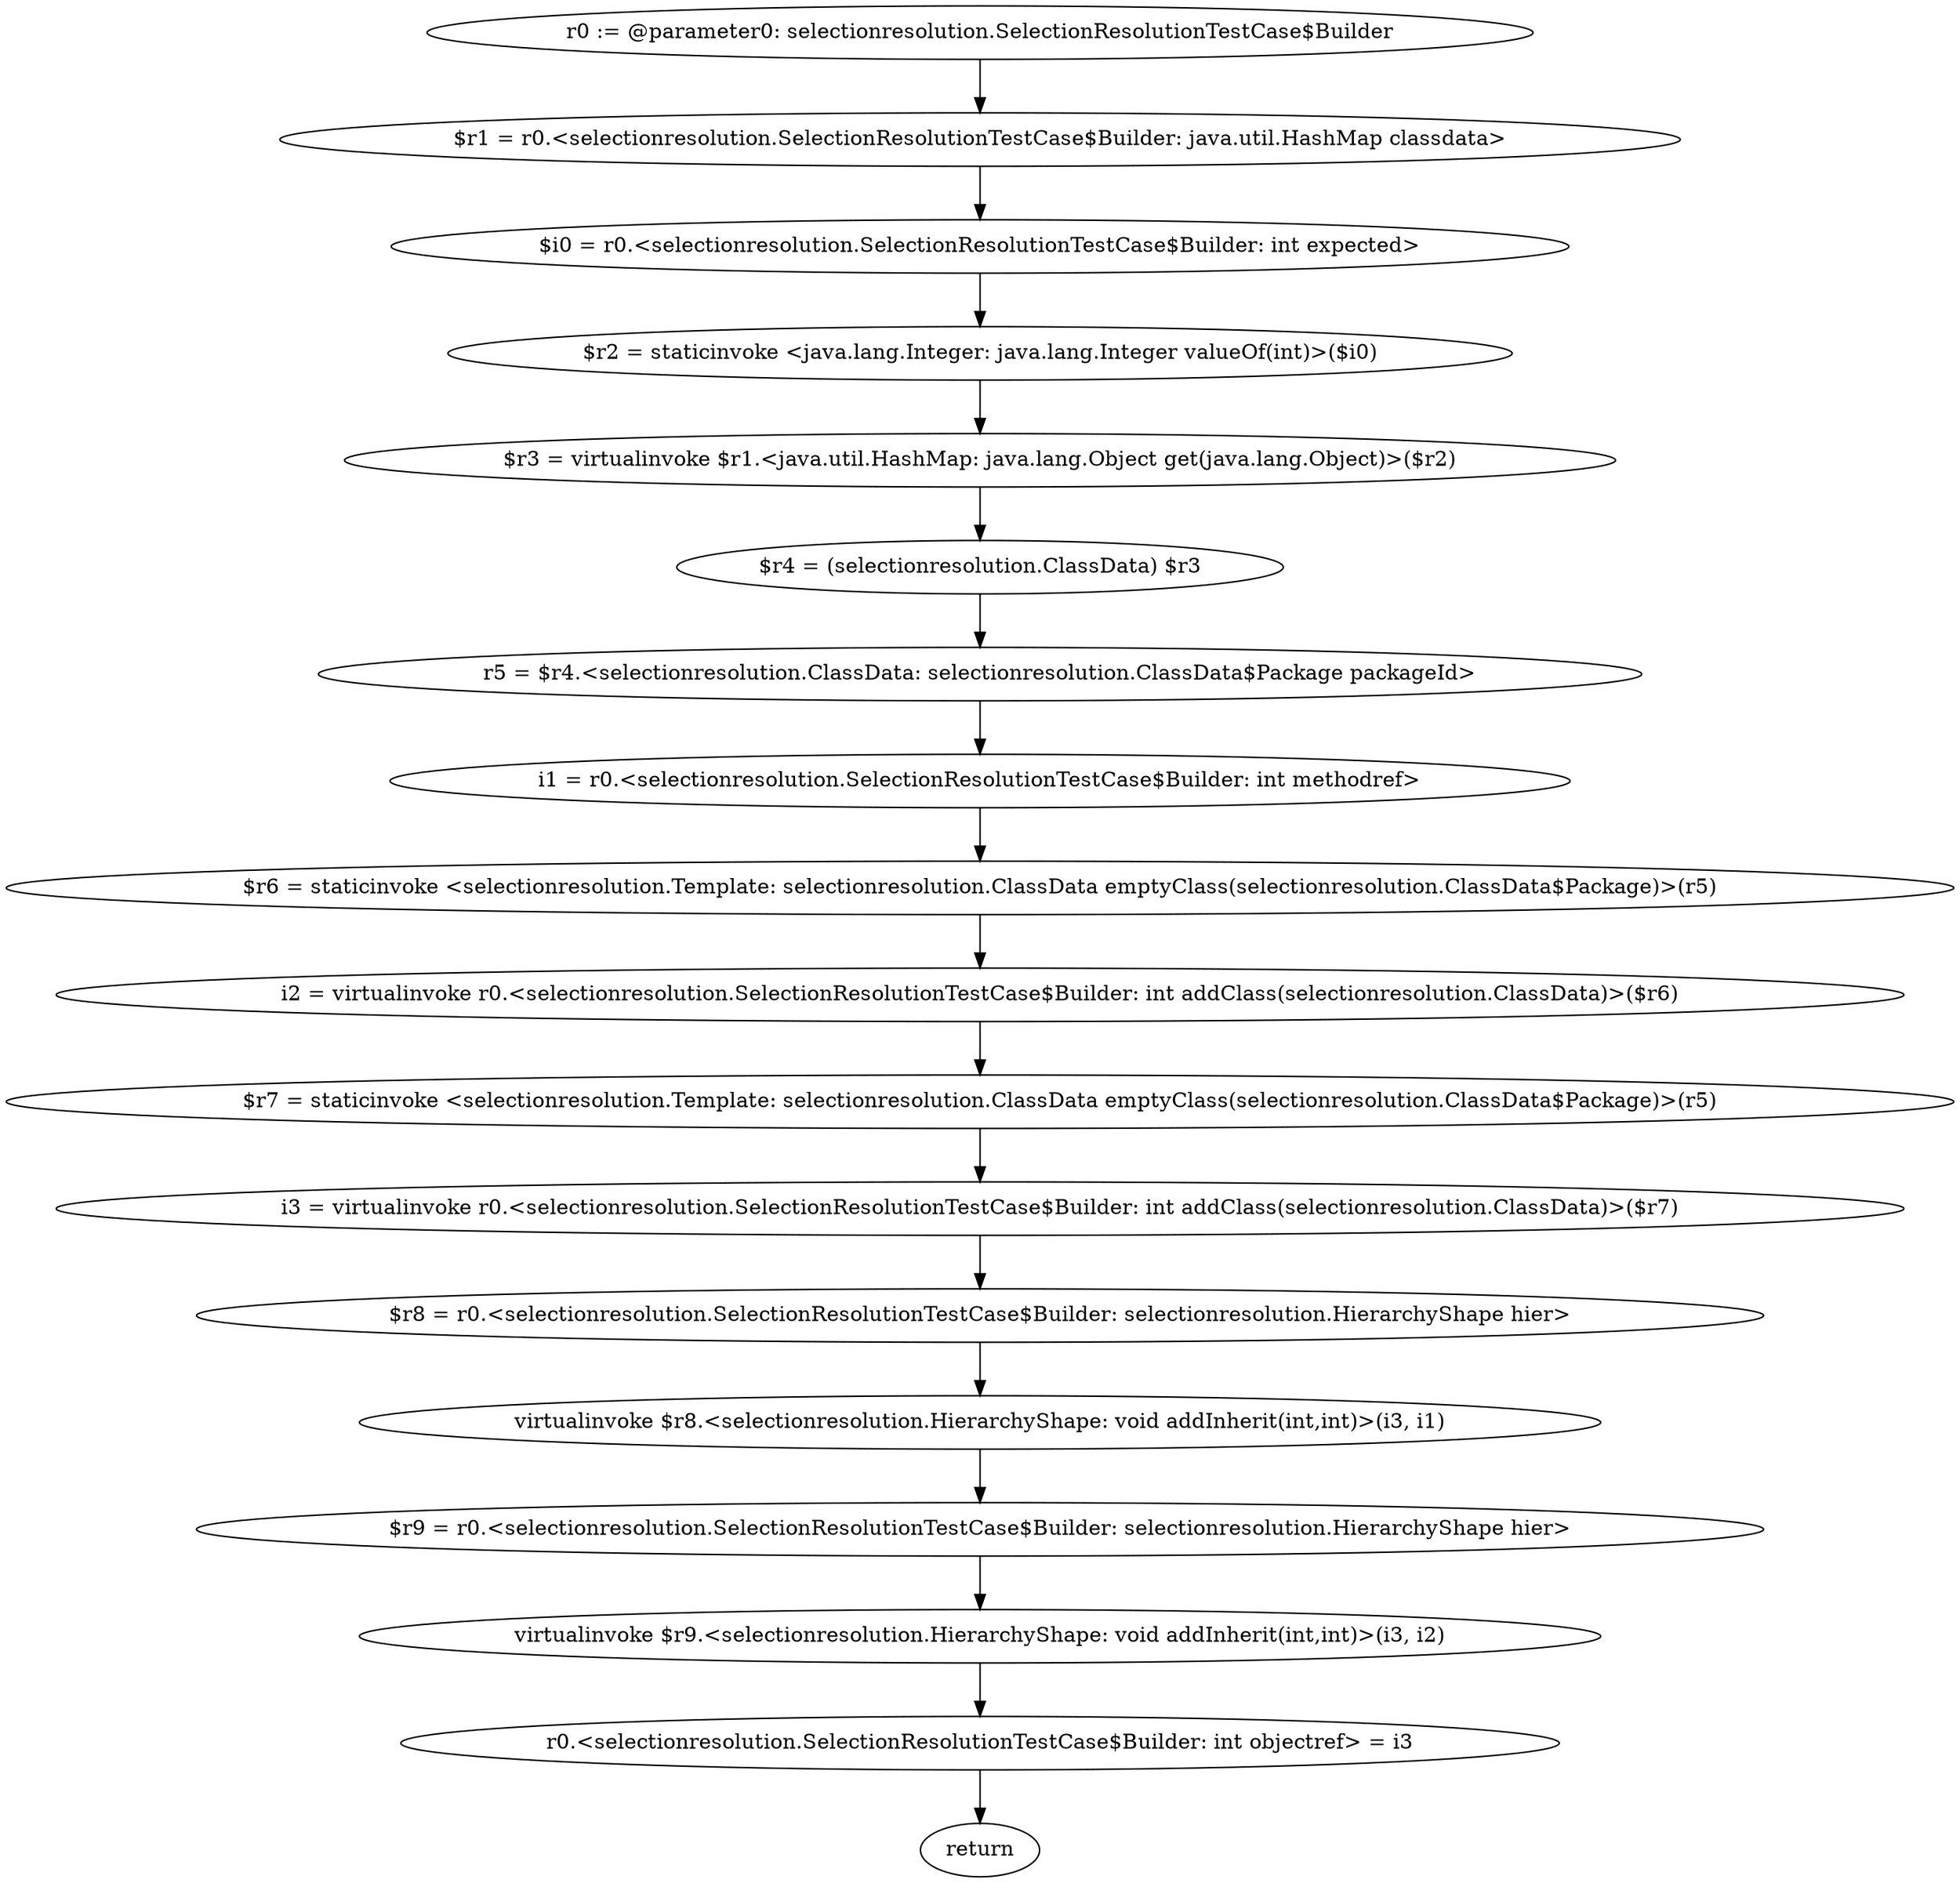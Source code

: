 digraph "unitGraph" {
    "r0 := @parameter0: selectionresolution.SelectionResolutionTestCase$Builder"
    "$r1 = r0.<selectionresolution.SelectionResolutionTestCase$Builder: java.util.HashMap classdata>"
    "$i0 = r0.<selectionresolution.SelectionResolutionTestCase$Builder: int expected>"
    "$r2 = staticinvoke <java.lang.Integer: java.lang.Integer valueOf(int)>($i0)"
    "$r3 = virtualinvoke $r1.<java.util.HashMap: java.lang.Object get(java.lang.Object)>($r2)"
    "$r4 = (selectionresolution.ClassData) $r3"
    "r5 = $r4.<selectionresolution.ClassData: selectionresolution.ClassData$Package packageId>"
    "i1 = r0.<selectionresolution.SelectionResolutionTestCase$Builder: int methodref>"
    "$r6 = staticinvoke <selectionresolution.Template: selectionresolution.ClassData emptyClass(selectionresolution.ClassData$Package)>(r5)"
    "i2 = virtualinvoke r0.<selectionresolution.SelectionResolutionTestCase$Builder: int addClass(selectionresolution.ClassData)>($r6)"
    "$r7 = staticinvoke <selectionresolution.Template: selectionresolution.ClassData emptyClass(selectionresolution.ClassData$Package)>(r5)"
    "i3 = virtualinvoke r0.<selectionresolution.SelectionResolutionTestCase$Builder: int addClass(selectionresolution.ClassData)>($r7)"
    "$r8 = r0.<selectionresolution.SelectionResolutionTestCase$Builder: selectionresolution.HierarchyShape hier>"
    "virtualinvoke $r8.<selectionresolution.HierarchyShape: void addInherit(int,int)>(i3, i1)"
    "$r9 = r0.<selectionresolution.SelectionResolutionTestCase$Builder: selectionresolution.HierarchyShape hier>"
    "virtualinvoke $r9.<selectionresolution.HierarchyShape: void addInherit(int,int)>(i3, i2)"
    "r0.<selectionresolution.SelectionResolutionTestCase$Builder: int objectref> = i3"
    "return"
    "r0 := @parameter0: selectionresolution.SelectionResolutionTestCase$Builder"->"$r1 = r0.<selectionresolution.SelectionResolutionTestCase$Builder: java.util.HashMap classdata>";
    "$r1 = r0.<selectionresolution.SelectionResolutionTestCase$Builder: java.util.HashMap classdata>"->"$i0 = r0.<selectionresolution.SelectionResolutionTestCase$Builder: int expected>";
    "$i0 = r0.<selectionresolution.SelectionResolutionTestCase$Builder: int expected>"->"$r2 = staticinvoke <java.lang.Integer: java.lang.Integer valueOf(int)>($i0)";
    "$r2 = staticinvoke <java.lang.Integer: java.lang.Integer valueOf(int)>($i0)"->"$r3 = virtualinvoke $r1.<java.util.HashMap: java.lang.Object get(java.lang.Object)>($r2)";
    "$r3 = virtualinvoke $r1.<java.util.HashMap: java.lang.Object get(java.lang.Object)>($r2)"->"$r4 = (selectionresolution.ClassData) $r3";
    "$r4 = (selectionresolution.ClassData) $r3"->"r5 = $r4.<selectionresolution.ClassData: selectionresolution.ClassData$Package packageId>";
    "r5 = $r4.<selectionresolution.ClassData: selectionresolution.ClassData$Package packageId>"->"i1 = r0.<selectionresolution.SelectionResolutionTestCase$Builder: int methodref>";
    "i1 = r0.<selectionresolution.SelectionResolutionTestCase$Builder: int methodref>"->"$r6 = staticinvoke <selectionresolution.Template: selectionresolution.ClassData emptyClass(selectionresolution.ClassData$Package)>(r5)";
    "$r6 = staticinvoke <selectionresolution.Template: selectionresolution.ClassData emptyClass(selectionresolution.ClassData$Package)>(r5)"->"i2 = virtualinvoke r0.<selectionresolution.SelectionResolutionTestCase$Builder: int addClass(selectionresolution.ClassData)>($r6)";
    "i2 = virtualinvoke r0.<selectionresolution.SelectionResolutionTestCase$Builder: int addClass(selectionresolution.ClassData)>($r6)"->"$r7 = staticinvoke <selectionresolution.Template: selectionresolution.ClassData emptyClass(selectionresolution.ClassData$Package)>(r5)";
    "$r7 = staticinvoke <selectionresolution.Template: selectionresolution.ClassData emptyClass(selectionresolution.ClassData$Package)>(r5)"->"i3 = virtualinvoke r0.<selectionresolution.SelectionResolutionTestCase$Builder: int addClass(selectionresolution.ClassData)>($r7)";
    "i3 = virtualinvoke r0.<selectionresolution.SelectionResolutionTestCase$Builder: int addClass(selectionresolution.ClassData)>($r7)"->"$r8 = r0.<selectionresolution.SelectionResolutionTestCase$Builder: selectionresolution.HierarchyShape hier>";
    "$r8 = r0.<selectionresolution.SelectionResolutionTestCase$Builder: selectionresolution.HierarchyShape hier>"->"virtualinvoke $r8.<selectionresolution.HierarchyShape: void addInherit(int,int)>(i3, i1)";
    "virtualinvoke $r8.<selectionresolution.HierarchyShape: void addInherit(int,int)>(i3, i1)"->"$r9 = r0.<selectionresolution.SelectionResolutionTestCase$Builder: selectionresolution.HierarchyShape hier>";
    "$r9 = r0.<selectionresolution.SelectionResolutionTestCase$Builder: selectionresolution.HierarchyShape hier>"->"virtualinvoke $r9.<selectionresolution.HierarchyShape: void addInherit(int,int)>(i3, i2)";
    "virtualinvoke $r9.<selectionresolution.HierarchyShape: void addInherit(int,int)>(i3, i2)"->"r0.<selectionresolution.SelectionResolutionTestCase$Builder: int objectref> = i3";
    "r0.<selectionresolution.SelectionResolutionTestCase$Builder: int objectref> = i3"->"return";
}
